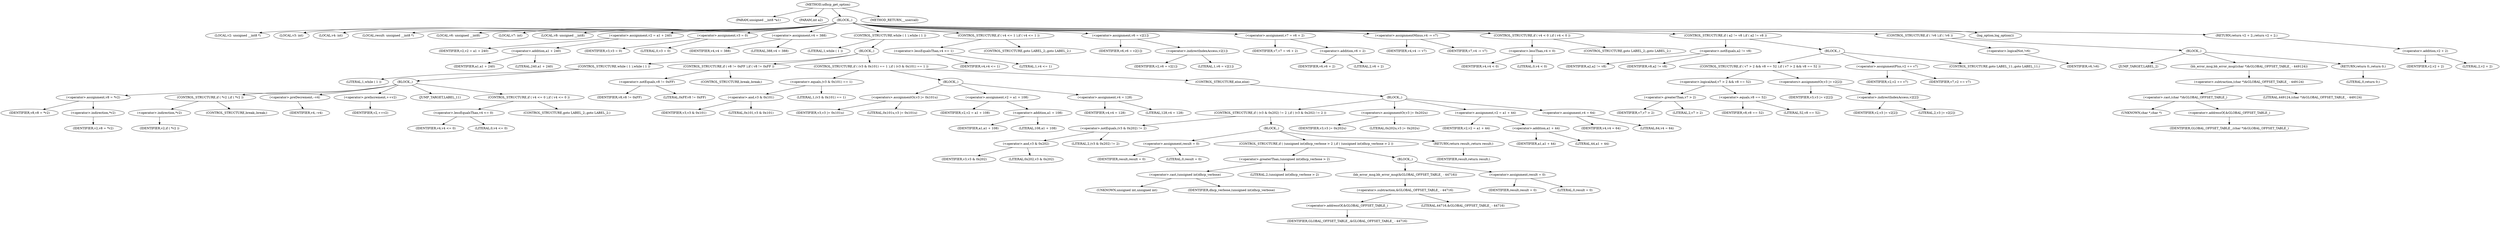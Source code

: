 digraph udhcp_get_option {  
"1000108" [label = "(METHOD,udhcp_get_option)" ]
"1000109" [label = "(PARAM,unsigned __int8 *a1)" ]
"1000110" [label = "(PARAM,int a2)" ]
"1000111" [label = "(BLOCK,,)" ]
"1000112" [label = "(LOCAL,v2: unsigned __int8 *)" ]
"1000113" [label = "(LOCAL,v3: int)" ]
"1000114" [label = "(LOCAL,v4: int)" ]
"1000115" [label = "(LOCAL,result: unsigned __int8 *)" ]
"1000116" [label = "(LOCAL,v6: unsigned __int8)" ]
"1000117" [label = "(LOCAL,v7: int)" ]
"1000118" [label = "(LOCAL,v8: unsigned __int8)" ]
"1000119" [label = "(<operator>.assignment,v2 = a1 + 240)" ]
"1000120" [label = "(IDENTIFIER,v2,v2 = a1 + 240)" ]
"1000121" [label = "(<operator>.addition,a1 + 240)" ]
"1000122" [label = "(IDENTIFIER,a1,a1 + 240)" ]
"1000123" [label = "(LITERAL,240,a1 + 240)" ]
"1000124" [label = "(<operator>.assignment,v3 = 0)" ]
"1000125" [label = "(IDENTIFIER,v3,v3 = 0)" ]
"1000126" [label = "(LITERAL,0,v3 = 0)" ]
"1000127" [label = "(<operator>.assignment,v4 = 388)" ]
"1000128" [label = "(IDENTIFIER,v4,v4 = 388)" ]
"1000129" [label = "(LITERAL,388,v4 = 388)" ]
"1000130" [label = "(CONTROL_STRUCTURE,while ( 1 ),while ( 1 ))" ]
"1000131" [label = "(LITERAL,1,while ( 1 ))" ]
"1000132" [label = "(BLOCK,,)" ]
"1000133" [label = "(CONTROL_STRUCTURE,while ( 1 ),while ( 1 ))" ]
"1000134" [label = "(LITERAL,1,while ( 1 ))" ]
"1000135" [label = "(BLOCK,,)" ]
"1000136" [label = "(<operator>.assignment,v8 = *v2)" ]
"1000137" [label = "(IDENTIFIER,v8,v8 = *v2)" ]
"1000138" [label = "(<operator>.indirection,*v2)" ]
"1000139" [label = "(IDENTIFIER,v2,v8 = *v2)" ]
"1000140" [label = "(CONTROL_STRUCTURE,if ( *v2 ),if ( *v2 ))" ]
"1000141" [label = "(<operator>.indirection,*v2)" ]
"1000142" [label = "(IDENTIFIER,v2,if ( *v2 ))" ]
"1000143" [label = "(CONTROL_STRUCTURE,break;,break;)" ]
"1000144" [label = "(<operator>.preDecrement,--v4)" ]
"1000145" [label = "(IDENTIFIER,v4,--v4)" ]
"1000146" [label = "(<operator>.preIncrement,++v2)" ]
"1000147" [label = "(IDENTIFIER,v2,++v2)" ]
"1000148" [label = "(JUMP_TARGET,LABEL_11)" ]
"1000149" [label = "(CONTROL_STRUCTURE,if ( v4 <= 0 ),if ( v4 <= 0 ))" ]
"1000150" [label = "(<operator>.lessEqualsThan,v4 <= 0)" ]
"1000151" [label = "(IDENTIFIER,v4,v4 <= 0)" ]
"1000152" [label = "(LITERAL,0,v4 <= 0)" ]
"1000153" [label = "(CONTROL_STRUCTURE,goto LABEL_2;,goto LABEL_2;)" ]
"1000154" [label = "(CONTROL_STRUCTURE,if ( v8 != 0xFF ),if ( v8 != 0xFF ))" ]
"1000155" [label = "(<operator>.notEquals,v8 != 0xFF)" ]
"1000156" [label = "(IDENTIFIER,v8,v8 != 0xFF)" ]
"1000157" [label = "(LITERAL,0xFF,v8 != 0xFF)" ]
"1000158" [label = "(CONTROL_STRUCTURE,break;,break;)" ]
"1000159" [label = "(CONTROL_STRUCTURE,if ( (v3 & 0x101) == 1 ),if ( (v3 & 0x101) == 1 ))" ]
"1000160" [label = "(<operator>.equals,(v3 & 0x101) == 1)" ]
"1000161" [label = "(<operator>.and,v3 & 0x101)" ]
"1000162" [label = "(IDENTIFIER,v3,v3 & 0x101)" ]
"1000163" [label = "(LITERAL,0x101,v3 & 0x101)" ]
"1000164" [label = "(LITERAL,1,(v3 & 0x101) == 1)" ]
"1000165" [label = "(BLOCK,,)" ]
"1000166" [label = "(<operators>.assignmentOr,v3 |= 0x101u)" ]
"1000167" [label = "(IDENTIFIER,v3,v3 |= 0x101u)" ]
"1000168" [label = "(LITERAL,0x101u,v3 |= 0x101u)" ]
"1000169" [label = "(<operator>.assignment,v2 = a1 + 108)" ]
"1000170" [label = "(IDENTIFIER,v2,v2 = a1 + 108)" ]
"1000171" [label = "(<operator>.addition,a1 + 108)" ]
"1000172" [label = "(IDENTIFIER,a1,a1 + 108)" ]
"1000173" [label = "(LITERAL,108,a1 + 108)" ]
"1000174" [label = "(<operator>.assignment,v4 = 128)" ]
"1000175" [label = "(IDENTIFIER,v4,v4 = 128)" ]
"1000176" [label = "(LITERAL,128,v4 = 128)" ]
"1000177" [label = "(CONTROL_STRUCTURE,else,else)" ]
"1000178" [label = "(BLOCK,,)" ]
"1000179" [label = "(CONTROL_STRUCTURE,if ( (v3 & 0x202) != 2 ),if ( (v3 & 0x202) != 2 ))" ]
"1000180" [label = "(<operator>.notEquals,(v3 & 0x202) != 2)" ]
"1000181" [label = "(<operator>.and,v3 & 0x202)" ]
"1000182" [label = "(IDENTIFIER,v3,v3 & 0x202)" ]
"1000183" [label = "(LITERAL,0x202,v3 & 0x202)" ]
"1000184" [label = "(LITERAL,2,(v3 & 0x202) != 2)" ]
"1000185" [label = "(BLOCK,,)" ]
"1000186" [label = "(<operator>.assignment,result = 0)" ]
"1000187" [label = "(IDENTIFIER,result,result = 0)" ]
"1000188" [label = "(LITERAL,0,result = 0)" ]
"1000189" [label = "(CONTROL_STRUCTURE,if ( (unsigned int)dhcp_verbose > 2 ),if ( (unsigned int)dhcp_verbose > 2 ))" ]
"1000190" [label = "(<operator>.greaterThan,(unsigned int)dhcp_verbose > 2)" ]
"1000191" [label = "(<operator>.cast,(unsigned int)dhcp_verbose)" ]
"1000192" [label = "(UNKNOWN,unsigned int,unsigned int)" ]
"1000193" [label = "(IDENTIFIER,dhcp_verbose,(unsigned int)dhcp_verbose)" ]
"1000194" [label = "(LITERAL,2,(unsigned int)dhcp_verbose > 2)" ]
"1000195" [label = "(BLOCK,,)" ]
"1000196" [label = "(bb_error_msg,bb_error_msg(&GLOBAL_OFFSET_TABLE_ - 44716))" ]
"1000197" [label = "(<operator>.subtraction,&GLOBAL_OFFSET_TABLE_ - 44716)" ]
"1000198" [label = "(<operator>.addressOf,&GLOBAL_OFFSET_TABLE_)" ]
"1000199" [label = "(IDENTIFIER,GLOBAL_OFFSET_TABLE_,&GLOBAL_OFFSET_TABLE_ - 44716)" ]
"1000200" [label = "(LITERAL,44716,&GLOBAL_OFFSET_TABLE_ - 44716)" ]
"1000201" [label = "(<operator>.assignment,result = 0)" ]
"1000202" [label = "(IDENTIFIER,result,result = 0)" ]
"1000203" [label = "(LITERAL,0,result = 0)" ]
"1000204" [label = "(RETURN,return result;,return result;)" ]
"1000205" [label = "(IDENTIFIER,result,return result;)" ]
"1000206" [label = "(<operators>.assignmentOr,v3 |= 0x202u)" ]
"1000207" [label = "(IDENTIFIER,v3,v3 |= 0x202u)" ]
"1000208" [label = "(LITERAL,0x202u,v3 |= 0x202u)" ]
"1000209" [label = "(<operator>.assignment,v2 = a1 + 44)" ]
"1000210" [label = "(IDENTIFIER,v2,v2 = a1 + 44)" ]
"1000211" [label = "(<operator>.addition,a1 + 44)" ]
"1000212" [label = "(IDENTIFIER,a1,a1 + 44)" ]
"1000213" [label = "(LITERAL,44,a1 + 44)" ]
"1000214" [label = "(<operator>.assignment,v4 = 64)" ]
"1000215" [label = "(IDENTIFIER,v4,v4 = 64)" ]
"1000216" [label = "(LITERAL,64,v4 = 64)" ]
"1000217" [label = "(CONTROL_STRUCTURE,if ( v4 <= 1 ),if ( v4 <= 1 ))" ]
"1000218" [label = "(<operator>.lessEqualsThan,v4 <= 1)" ]
"1000219" [label = "(IDENTIFIER,v4,v4 <= 1)" ]
"1000220" [label = "(LITERAL,1,v4 <= 1)" ]
"1000221" [label = "(CONTROL_STRUCTURE,goto LABEL_2;,goto LABEL_2;)" ]
"1000222" [label = "(<operator>.assignment,v6 = v2[1])" ]
"1000223" [label = "(IDENTIFIER,v6,v6 = v2[1])" ]
"1000224" [label = "(<operator>.indirectIndexAccess,v2[1])" ]
"1000225" [label = "(IDENTIFIER,v2,v6 = v2[1])" ]
"1000226" [label = "(LITERAL,1,v6 = v2[1])" ]
"1000227" [label = "(<operator>.assignment,v7 = v6 + 2)" ]
"1000228" [label = "(IDENTIFIER,v7,v7 = v6 + 2)" ]
"1000229" [label = "(<operator>.addition,v6 + 2)" ]
"1000230" [label = "(IDENTIFIER,v6,v6 + 2)" ]
"1000231" [label = "(LITERAL,2,v6 + 2)" ]
"1000232" [label = "(<operator>.assignmentMinus,v4 -= v7)" ]
"1000233" [label = "(IDENTIFIER,v4,v4 -= v7)" ]
"1000234" [label = "(IDENTIFIER,v7,v4 -= v7)" ]
"1000235" [label = "(CONTROL_STRUCTURE,if ( v4 < 0 ),if ( v4 < 0 ))" ]
"1000236" [label = "(<operator>.lessThan,v4 < 0)" ]
"1000237" [label = "(IDENTIFIER,v4,v4 < 0)" ]
"1000238" [label = "(LITERAL,0,v4 < 0)" ]
"1000239" [label = "(CONTROL_STRUCTURE,goto LABEL_2;,goto LABEL_2;)" ]
"1000240" [label = "(CONTROL_STRUCTURE,if ( a2 != v8 ),if ( a2 != v8 ))" ]
"1000241" [label = "(<operator>.notEquals,a2 != v8)" ]
"1000242" [label = "(IDENTIFIER,a2,a2 != v8)" ]
"1000243" [label = "(IDENTIFIER,v8,a2 != v8)" ]
"1000244" [label = "(BLOCK,,)" ]
"1000245" [label = "(CONTROL_STRUCTURE,if ( v7 > 2 && v8 == 52 ),if ( v7 > 2 && v8 == 52 ))" ]
"1000246" [label = "(<operator>.logicalAnd,v7 > 2 && v8 == 52)" ]
"1000247" [label = "(<operator>.greaterThan,v7 > 2)" ]
"1000248" [label = "(IDENTIFIER,v7,v7 > 2)" ]
"1000249" [label = "(LITERAL,2,v7 > 2)" ]
"1000250" [label = "(<operator>.equals,v8 == 52)" ]
"1000251" [label = "(IDENTIFIER,v8,v8 == 52)" ]
"1000252" [label = "(LITERAL,52,v8 == 52)" ]
"1000253" [label = "(<operators>.assignmentOr,v3 |= v2[2])" ]
"1000254" [label = "(IDENTIFIER,v3,v3 |= v2[2])" ]
"1000255" [label = "(<operator>.indirectIndexAccess,v2[2])" ]
"1000256" [label = "(IDENTIFIER,v2,v3 |= v2[2])" ]
"1000257" [label = "(LITERAL,2,v3 |= v2[2])" ]
"1000258" [label = "(<operator>.assignmentPlus,v2 += v7)" ]
"1000259" [label = "(IDENTIFIER,v2,v2 += v7)" ]
"1000260" [label = "(IDENTIFIER,v7,v2 += v7)" ]
"1000261" [label = "(CONTROL_STRUCTURE,goto LABEL_11;,goto LABEL_11;)" ]
"1000262" [label = "(CONTROL_STRUCTURE,if ( !v6 ),if ( !v6 ))" ]
"1000263" [label = "(<operator>.logicalNot,!v6)" ]
"1000264" [label = "(IDENTIFIER,v6,!v6)" ]
"1000265" [label = "(BLOCK,,)" ]
"1000266" [label = "(JUMP_TARGET,LABEL_2)" ]
"1000267" [label = "(bb_error_msg,bb_error_msg((char *)&GLOBAL_OFFSET_TABLE_ - 449124))" ]
"1000268" [label = "(<operator>.subtraction,(char *)&GLOBAL_OFFSET_TABLE_ - 449124)" ]
"1000269" [label = "(<operator>.cast,(char *)&GLOBAL_OFFSET_TABLE_)" ]
"1000270" [label = "(UNKNOWN,char *,char *)" ]
"1000271" [label = "(<operator>.addressOf,&GLOBAL_OFFSET_TABLE_)" ]
"1000272" [label = "(IDENTIFIER,GLOBAL_OFFSET_TABLE_,(char *)&GLOBAL_OFFSET_TABLE_)" ]
"1000273" [label = "(LITERAL,449124,(char *)&GLOBAL_OFFSET_TABLE_ - 449124)" ]
"1000274" [label = "(RETURN,return 0;,return 0;)" ]
"1000275" [label = "(LITERAL,0,return 0;)" ]
"1000276" [label = "(log_option,log_option())" ]
"1000277" [label = "(RETURN,return v2 + 2;,return v2 + 2;)" ]
"1000278" [label = "(<operator>.addition,v2 + 2)" ]
"1000279" [label = "(IDENTIFIER,v2,v2 + 2)" ]
"1000280" [label = "(LITERAL,2,v2 + 2)" ]
"1000281" [label = "(METHOD_RETURN,__usercall)" ]
  "1000108" -> "1000109" 
  "1000108" -> "1000110" 
  "1000108" -> "1000111" 
  "1000108" -> "1000281" 
  "1000111" -> "1000112" 
  "1000111" -> "1000113" 
  "1000111" -> "1000114" 
  "1000111" -> "1000115" 
  "1000111" -> "1000116" 
  "1000111" -> "1000117" 
  "1000111" -> "1000118" 
  "1000111" -> "1000119" 
  "1000111" -> "1000124" 
  "1000111" -> "1000127" 
  "1000111" -> "1000130" 
  "1000111" -> "1000217" 
  "1000111" -> "1000222" 
  "1000111" -> "1000227" 
  "1000111" -> "1000232" 
  "1000111" -> "1000235" 
  "1000111" -> "1000240" 
  "1000111" -> "1000262" 
  "1000111" -> "1000276" 
  "1000111" -> "1000277" 
  "1000119" -> "1000120" 
  "1000119" -> "1000121" 
  "1000121" -> "1000122" 
  "1000121" -> "1000123" 
  "1000124" -> "1000125" 
  "1000124" -> "1000126" 
  "1000127" -> "1000128" 
  "1000127" -> "1000129" 
  "1000130" -> "1000131" 
  "1000130" -> "1000132" 
  "1000132" -> "1000133" 
  "1000132" -> "1000154" 
  "1000132" -> "1000159" 
  "1000133" -> "1000134" 
  "1000133" -> "1000135" 
  "1000135" -> "1000136" 
  "1000135" -> "1000140" 
  "1000135" -> "1000144" 
  "1000135" -> "1000146" 
  "1000135" -> "1000148" 
  "1000135" -> "1000149" 
  "1000136" -> "1000137" 
  "1000136" -> "1000138" 
  "1000138" -> "1000139" 
  "1000140" -> "1000141" 
  "1000140" -> "1000143" 
  "1000141" -> "1000142" 
  "1000144" -> "1000145" 
  "1000146" -> "1000147" 
  "1000149" -> "1000150" 
  "1000149" -> "1000153" 
  "1000150" -> "1000151" 
  "1000150" -> "1000152" 
  "1000154" -> "1000155" 
  "1000154" -> "1000158" 
  "1000155" -> "1000156" 
  "1000155" -> "1000157" 
  "1000159" -> "1000160" 
  "1000159" -> "1000165" 
  "1000159" -> "1000177" 
  "1000160" -> "1000161" 
  "1000160" -> "1000164" 
  "1000161" -> "1000162" 
  "1000161" -> "1000163" 
  "1000165" -> "1000166" 
  "1000165" -> "1000169" 
  "1000165" -> "1000174" 
  "1000166" -> "1000167" 
  "1000166" -> "1000168" 
  "1000169" -> "1000170" 
  "1000169" -> "1000171" 
  "1000171" -> "1000172" 
  "1000171" -> "1000173" 
  "1000174" -> "1000175" 
  "1000174" -> "1000176" 
  "1000177" -> "1000178" 
  "1000178" -> "1000179" 
  "1000178" -> "1000206" 
  "1000178" -> "1000209" 
  "1000178" -> "1000214" 
  "1000179" -> "1000180" 
  "1000179" -> "1000185" 
  "1000180" -> "1000181" 
  "1000180" -> "1000184" 
  "1000181" -> "1000182" 
  "1000181" -> "1000183" 
  "1000185" -> "1000186" 
  "1000185" -> "1000189" 
  "1000185" -> "1000204" 
  "1000186" -> "1000187" 
  "1000186" -> "1000188" 
  "1000189" -> "1000190" 
  "1000189" -> "1000195" 
  "1000190" -> "1000191" 
  "1000190" -> "1000194" 
  "1000191" -> "1000192" 
  "1000191" -> "1000193" 
  "1000195" -> "1000196" 
  "1000195" -> "1000201" 
  "1000196" -> "1000197" 
  "1000197" -> "1000198" 
  "1000197" -> "1000200" 
  "1000198" -> "1000199" 
  "1000201" -> "1000202" 
  "1000201" -> "1000203" 
  "1000204" -> "1000205" 
  "1000206" -> "1000207" 
  "1000206" -> "1000208" 
  "1000209" -> "1000210" 
  "1000209" -> "1000211" 
  "1000211" -> "1000212" 
  "1000211" -> "1000213" 
  "1000214" -> "1000215" 
  "1000214" -> "1000216" 
  "1000217" -> "1000218" 
  "1000217" -> "1000221" 
  "1000218" -> "1000219" 
  "1000218" -> "1000220" 
  "1000222" -> "1000223" 
  "1000222" -> "1000224" 
  "1000224" -> "1000225" 
  "1000224" -> "1000226" 
  "1000227" -> "1000228" 
  "1000227" -> "1000229" 
  "1000229" -> "1000230" 
  "1000229" -> "1000231" 
  "1000232" -> "1000233" 
  "1000232" -> "1000234" 
  "1000235" -> "1000236" 
  "1000235" -> "1000239" 
  "1000236" -> "1000237" 
  "1000236" -> "1000238" 
  "1000240" -> "1000241" 
  "1000240" -> "1000244" 
  "1000241" -> "1000242" 
  "1000241" -> "1000243" 
  "1000244" -> "1000245" 
  "1000244" -> "1000258" 
  "1000244" -> "1000261" 
  "1000245" -> "1000246" 
  "1000245" -> "1000253" 
  "1000246" -> "1000247" 
  "1000246" -> "1000250" 
  "1000247" -> "1000248" 
  "1000247" -> "1000249" 
  "1000250" -> "1000251" 
  "1000250" -> "1000252" 
  "1000253" -> "1000254" 
  "1000253" -> "1000255" 
  "1000255" -> "1000256" 
  "1000255" -> "1000257" 
  "1000258" -> "1000259" 
  "1000258" -> "1000260" 
  "1000262" -> "1000263" 
  "1000262" -> "1000265" 
  "1000263" -> "1000264" 
  "1000265" -> "1000266" 
  "1000265" -> "1000267" 
  "1000265" -> "1000274" 
  "1000267" -> "1000268" 
  "1000268" -> "1000269" 
  "1000268" -> "1000273" 
  "1000269" -> "1000270" 
  "1000269" -> "1000271" 
  "1000271" -> "1000272" 
  "1000274" -> "1000275" 
  "1000277" -> "1000278" 
  "1000278" -> "1000279" 
  "1000278" -> "1000280" 
}
